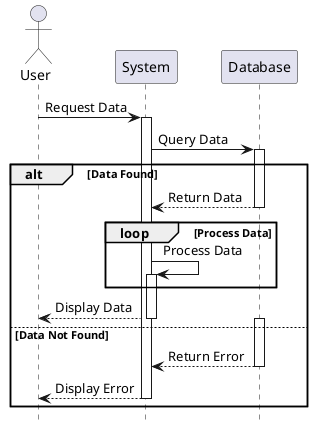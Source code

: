@startuml
' skinparam dpi 300

autoactivate on
hide footbox

actor User
participant System
participant "Database" as DB

User -> System : Request Data
System -> DB : Query Data
alt Data Found
    return Return Data
    loop Process Data
        System -> System : Process Data
    end
    System --> User : Display Data
else Data Not Found
    activate DB
    System <-- DB : Return Error
    User <-- System : Display Error
end
@enduml
